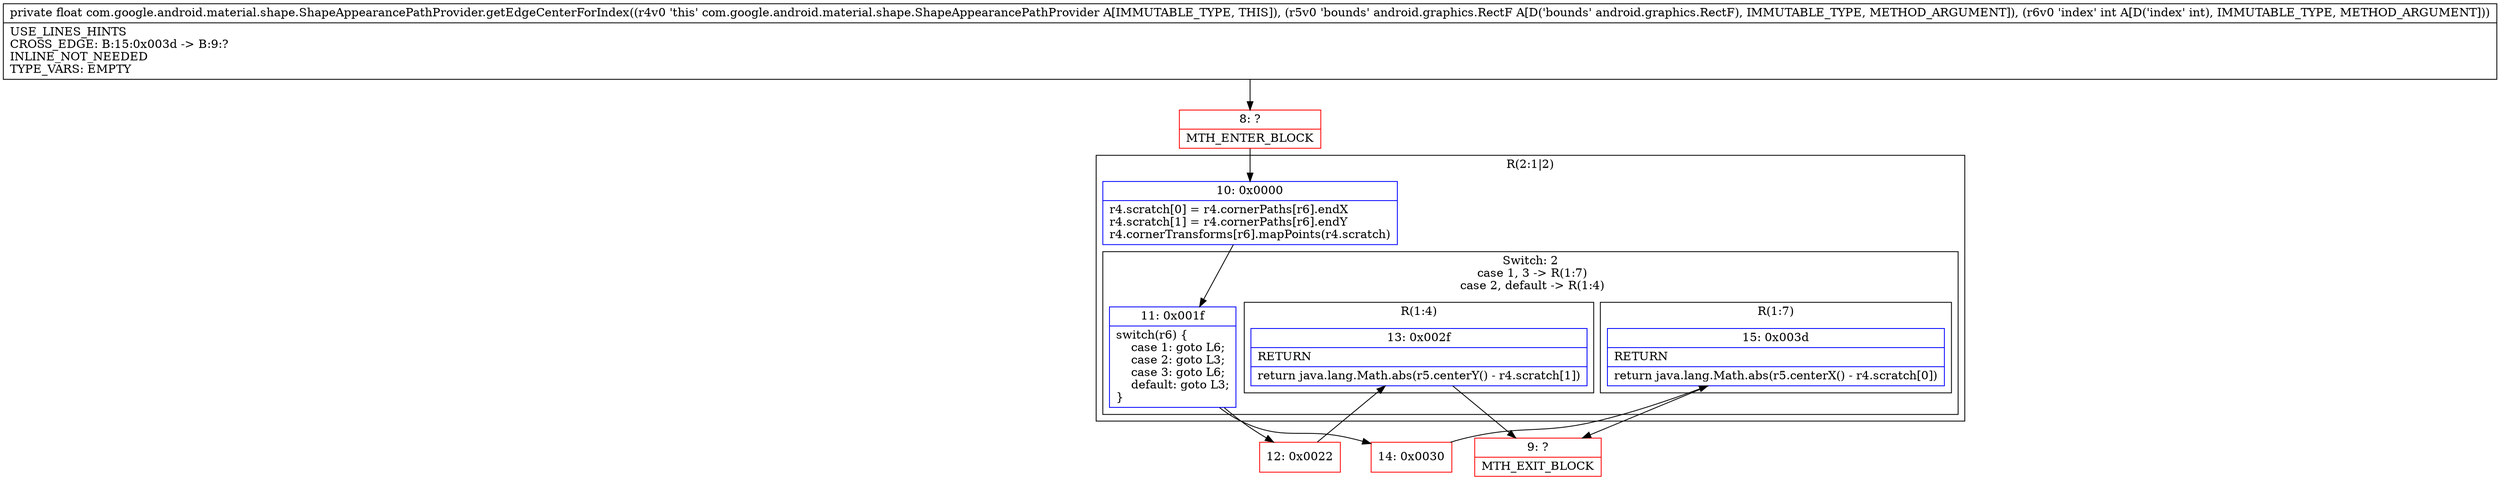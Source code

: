 digraph "CFG forcom.google.android.material.shape.ShapeAppearancePathProvider.getEdgeCenterForIndex(Landroid\/graphics\/RectF;I)F" {
subgraph cluster_Region_1778962408 {
label = "R(2:1|2)";
node [shape=record,color=blue];
Node_10 [shape=record,label="{10\:\ 0x0000|r4.scratch[0] = r4.cornerPaths[r6].endX\lr4.scratch[1] = r4.cornerPaths[r6].endY\lr4.cornerTransforms[r6].mapPoints(r4.scratch)\l}"];
subgraph cluster_SwitchRegion_542057545 {
label = "Switch: 2
 case 1, 3 -> R(1:7)
 case 2, default -> R(1:4)";
node [shape=record,color=blue];
Node_11 [shape=record,label="{11\:\ 0x001f|switch(r6) \{\l    case 1: goto L6;\l    case 2: goto L3;\l    case 3: goto L6;\l    default: goto L3;\l\}\l}"];
subgraph cluster_Region_1989403719 {
label = "R(1:7)";
node [shape=record,color=blue];
Node_15 [shape=record,label="{15\:\ 0x003d|RETURN\l|return java.lang.Math.abs(r5.centerX() \- r4.scratch[0])\l}"];
}
subgraph cluster_Region_1793624661 {
label = "R(1:4)";
node [shape=record,color=blue];
Node_13 [shape=record,label="{13\:\ 0x002f|RETURN\l|return java.lang.Math.abs(r5.centerY() \- r4.scratch[1])\l}"];
}
}
}
Node_8 [shape=record,color=red,label="{8\:\ ?|MTH_ENTER_BLOCK\l}"];
Node_12 [shape=record,color=red,label="{12\:\ 0x0022}"];
Node_9 [shape=record,color=red,label="{9\:\ ?|MTH_EXIT_BLOCK\l}"];
Node_14 [shape=record,color=red,label="{14\:\ 0x0030}"];
MethodNode[shape=record,label="{private float com.google.android.material.shape.ShapeAppearancePathProvider.getEdgeCenterForIndex((r4v0 'this' com.google.android.material.shape.ShapeAppearancePathProvider A[IMMUTABLE_TYPE, THIS]), (r5v0 'bounds' android.graphics.RectF A[D('bounds' android.graphics.RectF), IMMUTABLE_TYPE, METHOD_ARGUMENT]), (r6v0 'index' int A[D('index' int), IMMUTABLE_TYPE, METHOD_ARGUMENT]))  | USE_LINES_HINTS\lCROSS_EDGE: B:15:0x003d \-\> B:9:?\lINLINE_NOT_NEEDED\lTYPE_VARS: EMPTY\l}"];
MethodNode -> Node_8;Node_10 -> Node_11;
Node_11 -> Node_12;
Node_11 -> Node_14;
Node_15 -> Node_9;
Node_13 -> Node_9;
Node_8 -> Node_10;
Node_12 -> Node_13;
Node_14 -> Node_15;
}

